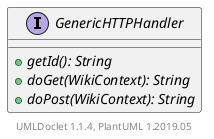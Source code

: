 @startuml

    interface GenericHTTPHandler [[GenericHTTPHandler.html]] {
        {abstract} +getId(): String
        {abstract} +doGet(WikiContext): String
        {abstract} +doPost(WikiContext): String
    }


    center footer UMLDoclet 1.1.4, PlantUML 1.2019.05
@enduml
